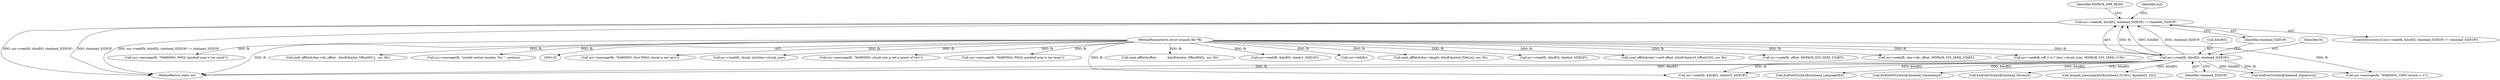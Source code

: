 digraph "0_libmspack_8759da8db6ec9e866cb8eb143313f397f925bb4f@API" {
"1000232" [label="(Call,sys->read(fh, &buf[0], chmhead_SIZEOF) != chmhead_SIZEOF)"];
"1000233" [label="(Call,sys->read(fh, &buf[0], chmhead_SIZEOF))"];
"1000127" [label="(MethodParameterIn,struct mspack_file *fh)"];
"1000596" [label="(Call,sys->message(fh, \"WARNING; first PMGL chunk is not zero\"))"];
"1000690" [label="(Call,sys->read(fh, chunk, (int)chm->chunk_size))"];
"1001081" [label="(MethodReturn,static int)"];
"1000232" [label="(Call,sys->read(fh, &buf[0], chmhead_SIZEOF) != chmhead_SIZEOF)"];
"1000586" [label="(Call,sys->message(fh, \"WARNING; chunk size is not a power of two\"))"];
"1000246" [label="(Call,EndGetI32(&buf[chmhead_Signature]))"];
"1000744" [label="(Call,sys->message(fh, \"WARNING; PMGL quickref area is too large\"))"];
"1000310" [label="(Call,sys->read(fh, &buf[0], chmhst3_SIZEOF))"];
"1000243" [label="(Identifier,MSPACK_ERR_READ)"];
"1000323" [label="(Call,read_off64(&offset,           &buf[chmhst_OffsetHS0],  sys, fh))"];
"1000293" [label="(Call,EndGetI32(&buf[chmhead_LanguageID]))"];
"1000235" [label="(Call,&buf[0])"];
"1000408" [label="(Call,sys->read(fh, &buf[0], chmhs1_SIZEOF))"];
"1000423" [label="(Call,sys->tell(fh))"];
"1000333" [label="(Call,read_off64(&chm->dir_offset,  &buf[chmhst_OffsetHS1],  sys, fh))"];
"1000836" [label="(Call,sys->message(fh, \"invalid section number '%u'.\", section))"];
"1000249" [label="(Identifier,buf)"];
"1000240" [label="(Identifier,chmhead_SIZEOF)"];
"1000382" [label="(Call,read_off64(&chm->length, &buf[chmhs0_FileLen], sys, fh))"];
"1000370" [label="(Call,sys->read(fh, &buf[0], chmhs0_SIZEOF))"];
"1000233" [label="(Call,sys->read(fh, &buf[0], chmhead_SIZEOF))"];
"1000284" [label="(Call,EndGetM32(&buf[chmhead_Timestamp]))"];
"1000344" [label="(Call,read_off64(&chm->sec0.offset, &buf[chmhst3_OffsetCS0], sys, fh))"];
"1000275" [label="(Call,EndGetI32(&buf[chmhead_Version]))"];
"1000231" [label="(ControlStructure,if (sys->read(fh, &buf[0], chmhead_SIZEOF) != chmhead_SIZEOF))"];
"1000127" [label="(MethodParameterIn,struct mspack_file *fh)"];
"1000361" [label="(Call,sys->seek(fh, offset, MSPACK_SYS_SEEK_START))"];
"1000397" [label="(Call,sys->seek(fh, chm->dir_offset, MSPACK_SYS_SEEK_START))"];
"1000257" [label="(Call,mspack_memcmp(&buf[chmhead_GUID1], &guids[0], 32L))"];
"1000234" [label="(Identifier,fh)"];
"1000239" [label="(Identifier,chmhead_SIZEOF)"];
"1000643" [label="(Call,sys->seek(fh,(off_t) (x * chm->chunk_size), MSPACK_SYS_SEEK_CUR))"];
"1000726" [label="(Call,sys->message(fh, \"WARNING; PMGL quickref area is too small\"))"];
"1000305" [label="(Call,sys->message(fh, \"WARNING; CHM version > 3\"))"];
"1000232" -> "1000231"  [label="AST: "];
"1000232" -> "1000240"  [label="CFG: "];
"1000233" -> "1000232"  [label="AST: "];
"1000240" -> "1000232"  [label="AST: "];
"1000243" -> "1000232"  [label="CFG: "];
"1000249" -> "1000232"  [label="CFG: "];
"1000232" -> "1001081"  [label="DDG: sys->read(fh, &buf[0], chmhead_SIZEOF)"];
"1000232" -> "1001081"  [label="DDG: chmhead_SIZEOF"];
"1000232" -> "1001081"  [label="DDG: sys->read(fh, &buf[0], chmhead_SIZEOF) != chmhead_SIZEOF"];
"1000233" -> "1000232"  [label="DDG: fh"];
"1000233" -> "1000232"  [label="DDG: &buf[0]"];
"1000233" -> "1000232"  [label="DDG: chmhead_SIZEOF"];
"1000233" -> "1000239"  [label="CFG: "];
"1000234" -> "1000233"  [label="AST: "];
"1000235" -> "1000233"  [label="AST: "];
"1000239" -> "1000233"  [label="AST: "];
"1000240" -> "1000233"  [label="CFG: "];
"1000233" -> "1001081"  [label="DDG: &buf[0]"];
"1000233" -> "1001081"  [label="DDG: fh"];
"1000127" -> "1000233"  [label="DDG: fh"];
"1000233" -> "1000246"  [label="DDG: &buf[0]"];
"1000233" -> "1000257"  [label="DDG: &buf[0]"];
"1000233" -> "1000275"  [label="DDG: &buf[0]"];
"1000233" -> "1000284"  [label="DDG: &buf[0]"];
"1000233" -> "1000293"  [label="DDG: &buf[0]"];
"1000233" -> "1000305"  [label="DDG: fh"];
"1000233" -> "1000310"  [label="DDG: fh"];
"1000233" -> "1000310"  [label="DDG: &buf[0]"];
"1000127" -> "1000125"  [label="AST: "];
"1000127" -> "1001081"  [label="DDG: fh"];
"1000127" -> "1000305"  [label="DDG: fh"];
"1000127" -> "1000310"  [label="DDG: fh"];
"1000127" -> "1000323"  [label="DDG: fh"];
"1000127" -> "1000333"  [label="DDG: fh"];
"1000127" -> "1000344"  [label="DDG: fh"];
"1000127" -> "1000361"  [label="DDG: fh"];
"1000127" -> "1000370"  [label="DDG: fh"];
"1000127" -> "1000382"  [label="DDG: fh"];
"1000127" -> "1000397"  [label="DDG: fh"];
"1000127" -> "1000408"  [label="DDG: fh"];
"1000127" -> "1000423"  [label="DDG: fh"];
"1000127" -> "1000586"  [label="DDG: fh"];
"1000127" -> "1000596"  [label="DDG: fh"];
"1000127" -> "1000643"  [label="DDG: fh"];
"1000127" -> "1000690"  [label="DDG: fh"];
"1000127" -> "1000726"  [label="DDG: fh"];
"1000127" -> "1000744"  [label="DDG: fh"];
"1000127" -> "1000836"  [label="DDG: fh"];
}
